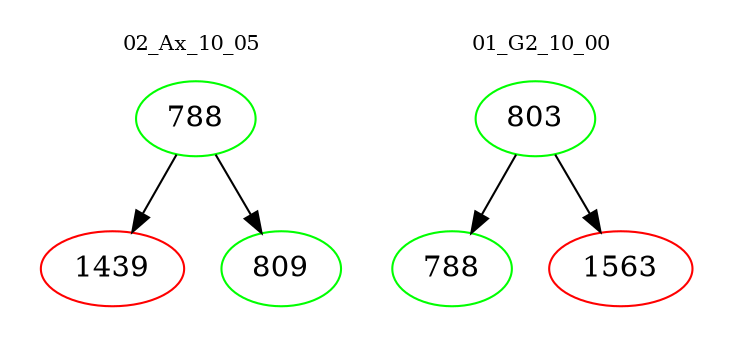 digraph{
subgraph cluster_0 {
color = white
label = "02_Ax_10_05";
fontsize=10;
T0_788 [label="788", color="green"]
T0_788 -> T0_1439 [color="black"]
T0_1439 [label="1439", color="red"]
T0_788 -> T0_809 [color="black"]
T0_809 [label="809", color="green"]
}
subgraph cluster_1 {
color = white
label = "01_G2_10_00";
fontsize=10;
T1_803 [label="803", color="green"]
T1_803 -> T1_788 [color="black"]
T1_788 [label="788", color="green"]
T1_803 -> T1_1563 [color="black"]
T1_1563 [label="1563", color="red"]
}
}
